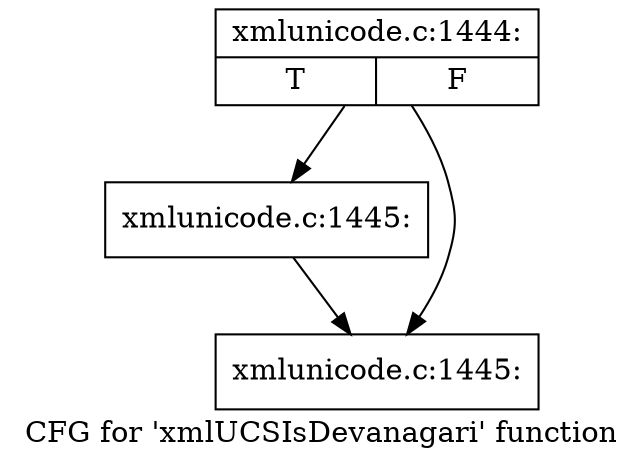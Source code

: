 digraph "CFG for 'xmlUCSIsDevanagari' function" {
	label="CFG for 'xmlUCSIsDevanagari' function";

	Node0x4e30bf0 [shape=record,label="{xmlunicode.c:1444:|{<s0>T|<s1>F}}"];
	Node0x4e30bf0 -> Node0x4e31180;
	Node0x4e30bf0 -> Node0x4e31130;
	Node0x4e31180 [shape=record,label="{xmlunicode.c:1445:}"];
	Node0x4e31180 -> Node0x4e31130;
	Node0x4e31130 [shape=record,label="{xmlunicode.c:1445:}"];
}
